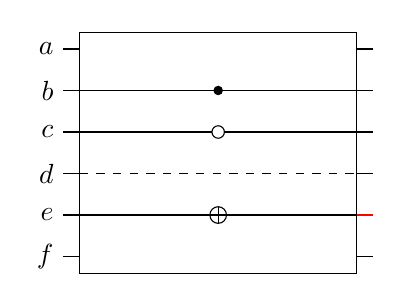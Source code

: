 \begin{tikzpicture}[scale=1.0,x=1pt,y=1pt]
\filldraw[color=white] (0.0, -7.5) rectangle (112.0, 82.5);
% Drawing wires
% Line 1: a W a
\draw[color=black] (0.0,75.0) -- (112.0,75.0);
\draw[color=black] (0.0,75.0) node[left] {$a$};
% Line 2: b W b
\draw[color=black] (0.0,60.0) -- (112.0,60.0);
\draw[color=black] (0.0,60.0) node[left] {$b$};
% Line 3: c W c
\draw[color=black] (0.0,45.0) -- (112.0,45.0);
\draw[color=black] (0.0,45.0) node[left] {$c$};
% Line 4: d W d
\draw[color=black] (0.0,30.0) -- (112.0,30.0);
\draw[color=black] (0.0,30.0) node[left] {$d$};
% Line 5: e W e
\draw[color=black] (0.0,15.0) -- (56.0,15.0);
\draw[color=red] (56.0,15.0) -- (112.0,15.0);
\draw[color=black] (0.0,15.0) node[left] {$e$};
% Line 6: f W f
\draw[color=black] (0.0,0.0) -- (112.0,0.0);
\draw[color=black] (0.0,0.0) node[left] {$f$};
% Done with wires; drawing gates
% Line 8: a f G {} b -c +e:color=red width=100
\draw (56.0,75.0) -- (56.0,0.0);
\begin{scope}
\draw[fill=white] (56.0, 37.5) +(-45.0:70.711pt and 61.518pt) -- +(45.0:70.711pt and 61.518pt) -- +(135.0:70.711pt and 61.518pt) -- +(225.0:70.711pt and 61.518pt) -- cycle;
\clip (56.0, 37.5) +(-45.0:70.711pt and 61.518pt) -- +(45.0:70.711pt and 61.518pt) -- +(135.0:70.711pt and 61.518pt) -- +(225.0:70.711pt and 61.518pt) -- cycle;
\draw (56.0, 37.5) node {{}};
\end{scope}
\draw[color=black] (6.0, 45.0) -- (106.0, 45.0);
\draw[color=black] (6.0, 60.0) -- (106.0, 60.0);
\draw[color=black] (6.0, 15.0) -- (106.0, 15.0);
\draw[color=black,dashed] (6.0, 30.0) -- (106.0, 30.0);
\filldraw (56.0, 60.0) circle(1.5pt);
\draw[fill=white] (56.0, 45.0) circle(2.25pt);
\begin{scope}
\draw[fill=white] (56.0, 15.0) circle(3.0pt);
\clip (56.0, 15.0) circle(3.0pt);
\draw (53.0, 15.0) -- (59.0, 15.0);
\draw (56.0, 12.0) -- (56.0, 18.0);
\end{scope}
% Done with gates; drawing ending labels
% Done with ending labels; drawing cut lines and comments
% Done with comments
\end{tikzpicture}
